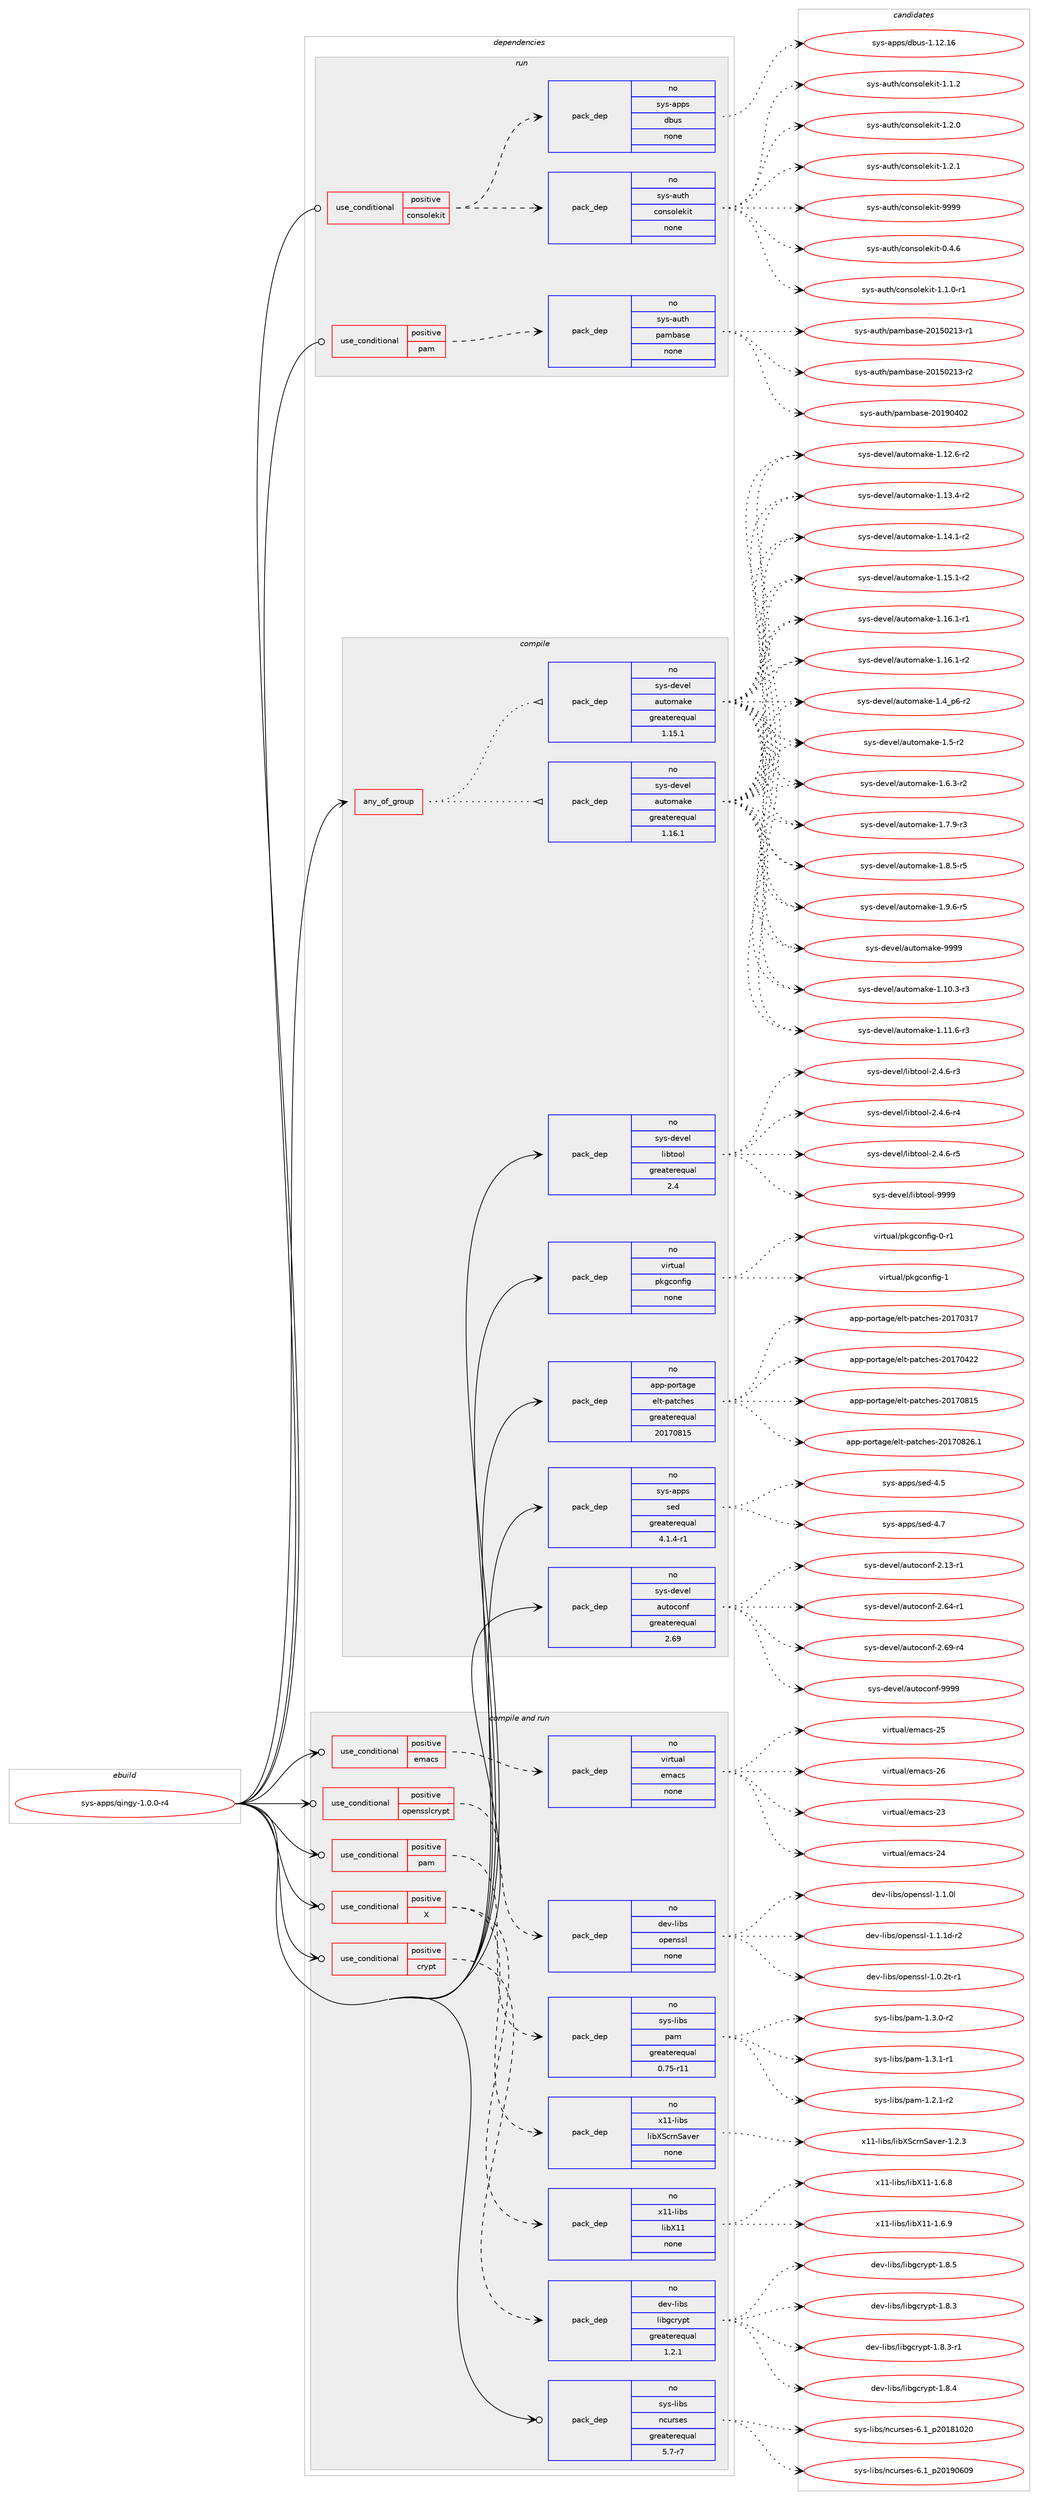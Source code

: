 digraph prolog {

# *************
# Graph options
# *************

newrank=true;
concentrate=true;
compound=true;
graph [rankdir=LR,fontname=Helvetica,fontsize=10,ranksep=1.5];#, ranksep=2.5, nodesep=0.2];
edge  [arrowhead=vee];
node  [fontname=Helvetica,fontsize=10];

# **********
# The ebuild
# **********

subgraph cluster_leftcol {
color=gray;
rank=same;
label=<<i>ebuild</i>>;
id [label="sys-apps/qingy-1.0.0-r4", color=red, width=4, href="../sys-apps/qingy-1.0.0-r4.svg"];
}

# ****************
# The dependencies
# ****************

subgraph cluster_midcol {
color=gray;
label=<<i>dependencies</i>>;
subgraph cluster_compile {
fillcolor="#eeeeee";
style=filled;
label=<<i>compile</i>>;
subgraph any14844 {
dependency877473 [label=<<TABLE BORDER="0" CELLBORDER="1" CELLSPACING="0" CELLPADDING="4"><TR><TD CELLPADDING="10">any_of_group</TD></TR></TABLE>>, shape=none, color=red];subgraph pack650704 {
dependency877474 [label=<<TABLE BORDER="0" CELLBORDER="1" CELLSPACING="0" CELLPADDING="4" WIDTH="220"><TR><TD ROWSPAN="6" CELLPADDING="30">pack_dep</TD></TR><TR><TD WIDTH="110">no</TD></TR><TR><TD>sys-devel</TD></TR><TR><TD>automake</TD></TR><TR><TD>greaterequal</TD></TR><TR><TD>1.16.1</TD></TR></TABLE>>, shape=none, color=blue];
}
dependency877473:e -> dependency877474:w [weight=20,style="dotted",arrowhead="oinv"];
subgraph pack650705 {
dependency877475 [label=<<TABLE BORDER="0" CELLBORDER="1" CELLSPACING="0" CELLPADDING="4" WIDTH="220"><TR><TD ROWSPAN="6" CELLPADDING="30">pack_dep</TD></TR><TR><TD WIDTH="110">no</TD></TR><TR><TD>sys-devel</TD></TR><TR><TD>automake</TD></TR><TR><TD>greaterequal</TD></TR><TR><TD>1.15.1</TD></TR></TABLE>>, shape=none, color=blue];
}
dependency877473:e -> dependency877475:w [weight=20,style="dotted",arrowhead="oinv"];
}
id:e -> dependency877473:w [weight=20,style="solid",arrowhead="vee"];
subgraph pack650706 {
dependency877476 [label=<<TABLE BORDER="0" CELLBORDER="1" CELLSPACING="0" CELLPADDING="4" WIDTH="220"><TR><TD ROWSPAN="6" CELLPADDING="30">pack_dep</TD></TR><TR><TD WIDTH="110">no</TD></TR><TR><TD>app-portage</TD></TR><TR><TD>elt-patches</TD></TR><TR><TD>greaterequal</TD></TR><TR><TD>20170815</TD></TR></TABLE>>, shape=none, color=blue];
}
id:e -> dependency877476:w [weight=20,style="solid",arrowhead="vee"];
subgraph pack650707 {
dependency877477 [label=<<TABLE BORDER="0" CELLBORDER="1" CELLSPACING="0" CELLPADDING="4" WIDTH="220"><TR><TD ROWSPAN="6" CELLPADDING="30">pack_dep</TD></TR><TR><TD WIDTH="110">no</TD></TR><TR><TD>sys-apps</TD></TR><TR><TD>sed</TD></TR><TR><TD>greaterequal</TD></TR><TR><TD>4.1.4-r1</TD></TR></TABLE>>, shape=none, color=blue];
}
id:e -> dependency877477:w [weight=20,style="solid",arrowhead="vee"];
subgraph pack650708 {
dependency877478 [label=<<TABLE BORDER="0" CELLBORDER="1" CELLSPACING="0" CELLPADDING="4" WIDTH="220"><TR><TD ROWSPAN="6" CELLPADDING="30">pack_dep</TD></TR><TR><TD WIDTH="110">no</TD></TR><TR><TD>sys-devel</TD></TR><TR><TD>autoconf</TD></TR><TR><TD>greaterequal</TD></TR><TR><TD>2.69</TD></TR></TABLE>>, shape=none, color=blue];
}
id:e -> dependency877478:w [weight=20,style="solid",arrowhead="vee"];
subgraph pack650709 {
dependency877479 [label=<<TABLE BORDER="0" CELLBORDER="1" CELLSPACING="0" CELLPADDING="4" WIDTH="220"><TR><TD ROWSPAN="6" CELLPADDING="30">pack_dep</TD></TR><TR><TD WIDTH="110">no</TD></TR><TR><TD>sys-devel</TD></TR><TR><TD>libtool</TD></TR><TR><TD>greaterequal</TD></TR><TR><TD>2.4</TD></TR></TABLE>>, shape=none, color=blue];
}
id:e -> dependency877479:w [weight=20,style="solid",arrowhead="vee"];
subgraph pack650710 {
dependency877480 [label=<<TABLE BORDER="0" CELLBORDER="1" CELLSPACING="0" CELLPADDING="4" WIDTH="220"><TR><TD ROWSPAN="6" CELLPADDING="30">pack_dep</TD></TR><TR><TD WIDTH="110">no</TD></TR><TR><TD>virtual</TD></TR><TR><TD>pkgconfig</TD></TR><TR><TD>none</TD></TR><TR><TD></TD></TR></TABLE>>, shape=none, color=blue];
}
id:e -> dependency877480:w [weight=20,style="solid",arrowhead="vee"];
}
subgraph cluster_compileandrun {
fillcolor="#eeeeee";
style=filled;
label=<<i>compile and run</i>>;
subgraph cond211402 {
dependency877481 [label=<<TABLE BORDER="0" CELLBORDER="1" CELLSPACING="0" CELLPADDING="4"><TR><TD ROWSPAN="3" CELLPADDING="10">use_conditional</TD></TR><TR><TD>positive</TD></TR><TR><TD>X</TD></TR></TABLE>>, shape=none, color=red];
subgraph pack650711 {
dependency877482 [label=<<TABLE BORDER="0" CELLBORDER="1" CELLSPACING="0" CELLPADDING="4" WIDTH="220"><TR><TD ROWSPAN="6" CELLPADDING="30">pack_dep</TD></TR><TR><TD WIDTH="110">no</TD></TR><TR><TD>x11-libs</TD></TR><TR><TD>libX11</TD></TR><TR><TD>none</TD></TR><TR><TD></TD></TR></TABLE>>, shape=none, color=blue];
}
dependency877481:e -> dependency877482:w [weight=20,style="dashed",arrowhead="vee"];
subgraph pack650712 {
dependency877483 [label=<<TABLE BORDER="0" CELLBORDER="1" CELLSPACING="0" CELLPADDING="4" WIDTH="220"><TR><TD ROWSPAN="6" CELLPADDING="30">pack_dep</TD></TR><TR><TD WIDTH="110">no</TD></TR><TR><TD>x11-libs</TD></TR><TR><TD>libXScrnSaver</TD></TR><TR><TD>none</TD></TR><TR><TD></TD></TR></TABLE>>, shape=none, color=blue];
}
dependency877481:e -> dependency877483:w [weight=20,style="dashed",arrowhead="vee"];
}
id:e -> dependency877481:w [weight=20,style="solid",arrowhead="odotvee"];
subgraph cond211403 {
dependency877484 [label=<<TABLE BORDER="0" CELLBORDER="1" CELLSPACING="0" CELLPADDING="4"><TR><TD ROWSPAN="3" CELLPADDING="10">use_conditional</TD></TR><TR><TD>positive</TD></TR><TR><TD>crypt</TD></TR></TABLE>>, shape=none, color=red];
subgraph pack650713 {
dependency877485 [label=<<TABLE BORDER="0" CELLBORDER="1" CELLSPACING="0" CELLPADDING="4" WIDTH="220"><TR><TD ROWSPAN="6" CELLPADDING="30">pack_dep</TD></TR><TR><TD WIDTH="110">no</TD></TR><TR><TD>dev-libs</TD></TR><TR><TD>libgcrypt</TD></TR><TR><TD>greaterequal</TD></TR><TR><TD>1.2.1</TD></TR></TABLE>>, shape=none, color=blue];
}
dependency877484:e -> dependency877485:w [weight=20,style="dashed",arrowhead="vee"];
}
id:e -> dependency877484:w [weight=20,style="solid",arrowhead="odotvee"];
subgraph cond211404 {
dependency877486 [label=<<TABLE BORDER="0" CELLBORDER="1" CELLSPACING="0" CELLPADDING="4"><TR><TD ROWSPAN="3" CELLPADDING="10">use_conditional</TD></TR><TR><TD>positive</TD></TR><TR><TD>emacs</TD></TR></TABLE>>, shape=none, color=red];
subgraph pack650714 {
dependency877487 [label=<<TABLE BORDER="0" CELLBORDER="1" CELLSPACING="0" CELLPADDING="4" WIDTH="220"><TR><TD ROWSPAN="6" CELLPADDING="30">pack_dep</TD></TR><TR><TD WIDTH="110">no</TD></TR><TR><TD>virtual</TD></TR><TR><TD>emacs</TD></TR><TR><TD>none</TD></TR><TR><TD></TD></TR></TABLE>>, shape=none, color=blue];
}
dependency877486:e -> dependency877487:w [weight=20,style="dashed",arrowhead="vee"];
}
id:e -> dependency877486:w [weight=20,style="solid",arrowhead="odotvee"];
subgraph cond211405 {
dependency877488 [label=<<TABLE BORDER="0" CELLBORDER="1" CELLSPACING="0" CELLPADDING="4"><TR><TD ROWSPAN="3" CELLPADDING="10">use_conditional</TD></TR><TR><TD>positive</TD></TR><TR><TD>opensslcrypt</TD></TR></TABLE>>, shape=none, color=red];
subgraph pack650715 {
dependency877489 [label=<<TABLE BORDER="0" CELLBORDER="1" CELLSPACING="0" CELLPADDING="4" WIDTH="220"><TR><TD ROWSPAN="6" CELLPADDING="30">pack_dep</TD></TR><TR><TD WIDTH="110">no</TD></TR><TR><TD>dev-libs</TD></TR><TR><TD>openssl</TD></TR><TR><TD>none</TD></TR><TR><TD></TD></TR></TABLE>>, shape=none, color=blue];
}
dependency877488:e -> dependency877489:w [weight=20,style="dashed",arrowhead="vee"];
}
id:e -> dependency877488:w [weight=20,style="solid",arrowhead="odotvee"];
subgraph cond211406 {
dependency877490 [label=<<TABLE BORDER="0" CELLBORDER="1" CELLSPACING="0" CELLPADDING="4"><TR><TD ROWSPAN="3" CELLPADDING="10">use_conditional</TD></TR><TR><TD>positive</TD></TR><TR><TD>pam</TD></TR></TABLE>>, shape=none, color=red];
subgraph pack650716 {
dependency877491 [label=<<TABLE BORDER="0" CELLBORDER="1" CELLSPACING="0" CELLPADDING="4" WIDTH="220"><TR><TD ROWSPAN="6" CELLPADDING="30">pack_dep</TD></TR><TR><TD WIDTH="110">no</TD></TR><TR><TD>sys-libs</TD></TR><TR><TD>pam</TD></TR><TR><TD>greaterequal</TD></TR><TR><TD>0.75-r11</TD></TR></TABLE>>, shape=none, color=blue];
}
dependency877490:e -> dependency877491:w [weight=20,style="dashed",arrowhead="vee"];
}
id:e -> dependency877490:w [weight=20,style="solid",arrowhead="odotvee"];
subgraph pack650717 {
dependency877492 [label=<<TABLE BORDER="0" CELLBORDER="1" CELLSPACING="0" CELLPADDING="4" WIDTH="220"><TR><TD ROWSPAN="6" CELLPADDING="30">pack_dep</TD></TR><TR><TD WIDTH="110">no</TD></TR><TR><TD>sys-libs</TD></TR><TR><TD>ncurses</TD></TR><TR><TD>greaterequal</TD></TR><TR><TD>5.7-r7</TD></TR></TABLE>>, shape=none, color=blue];
}
id:e -> dependency877492:w [weight=20,style="solid",arrowhead="odotvee"];
}
subgraph cluster_run {
fillcolor="#eeeeee";
style=filled;
label=<<i>run</i>>;
subgraph cond211407 {
dependency877493 [label=<<TABLE BORDER="0" CELLBORDER="1" CELLSPACING="0" CELLPADDING="4"><TR><TD ROWSPAN="3" CELLPADDING="10">use_conditional</TD></TR><TR><TD>positive</TD></TR><TR><TD>consolekit</TD></TR></TABLE>>, shape=none, color=red];
subgraph pack650718 {
dependency877494 [label=<<TABLE BORDER="0" CELLBORDER="1" CELLSPACING="0" CELLPADDING="4" WIDTH="220"><TR><TD ROWSPAN="6" CELLPADDING="30">pack_dep</TD></TR><TR><TD WIDTH="110">no</TD></TR><TR><TD>sys-auth</TD></TR><TR><TD>consolekit</TD></TR><TR><TD>none</TD></TR><TR><TD></TD></TR></TABLE>>, shape=none, color=blue];
}
dependency877493:e -> dependency877494:w [weight=20,style="dashed",arrowhead="vee"];
subgraph pack650719 {
dependency877495 [label=<<TABLE BORDER="0" CELLBORDER="1" CELLSPACING="0" CELLPADDING="4" WIDTH="220"><TR><TD ROWSPAN="6" CELLPADDING="30">pack_dep</TD></TR><TR><TD WIDTH="110">no</TD></TR><TR><TD>sys-apps</TD></TR><TR><TD>dbus</TD></TR><TR><TD>none</TD></TR><TR><TD></TD></TR></TABLE>>, shape=none, color=blue];
}
dependency877493:e -> dependency877495:w [weight=20,style="dashed",arrowhead="vee"];
}
id:e -> dependency877493:w [weight=20,style="solid",arrowhead="odot"];
subgraph cond211408 {
dependency877496 [label=<<TABLE BORDER="0" CELLBORDER="1" CELLSPACING="0" CELLPADDING="4"><TR><TD ROWSPAN="3" CELLPADDING="10">use_conditional</TD></TR><TR><TD>positive</TD></TR><TR><TD>pam</TD></TR></TABLE>>, shape=none, color=red];
subgraph pack650720 {
dependency877497 [label=<<TABLE BORDER="0" CELLBORDER="1" CELLSPACING="0" CELLPADDING="4" WIDTH="220"><TR><TD ROWSPAN="6" CELLPADDING="30">pack_dep</TD></TR><TR><TD WIDTH="110">no</TD></TR><TR><TD>sys-auth</TD></TR><TR><TD>pambase</TD></TR><TR><TD>none</TD></TR><TR><TD></TD></TR></TABLE>>, shape=none, color=blue];
}
dependency877496:e -> dependency877497:w [weight=20,style="dashed",arrowhead="vee"];
}
id:e -> dependency877496:w [weight=20,style="solid",arrowhead="odot"];
}
}

# **************
# The candidates
# **************

subgraph cluster_choices {
rank=same;
color=gray;
label=<<i>candidates</i>>;

subgraph choice650704 {
color=black;
nodesep=1;
choice11512111545100101118101108479711711611110997107101454946494846514511451 [label="sys-devel/automake-1.10.3-r3", color=red, width=4,href="../sys-devel/automake-1.10.3-r3.svg"];
choice11512111545100101118101108479711711611110997107101454946494946544511451 [label="sys-devel/automake-1.11.6-r3", color=red, width=4,href="../sys-devel/automake-1.11.6-r3.svg"];
choice11512111545100101118101108479711711611110997107101454946495046544511450 [label="sys-devel/automake-1.12.6-r2", color=red, width=4,href="../sys-devel/automake-1.12.6-r2.svg"];
choice11512111545100101118101108479711711611110997107101454946495146524511450 [label="sys-devel/automake-1.13.4-r2", color=red, width=4,href="../sys-devel/automake-1.13.4-r2.svg"];
choice11512111545100101118101108479711711611110997107101454946495246494511450 [label="sys-devel/automake-1.14.1-r2", color=red, width=4,href="../sys-devel/automake-1.14.1-r2.svg"];
choice11512111545100101118101108479711711611110997107101454946495346494511450 [label="sys-devel/automake-1.15.1-r2", color=red, width=4,href="../sys-devel/automake-1.15.1-r2.svg"];
choice11512111545100101118101108479711711611110997107101454946495446494511449 [label="sys-devel/automake-1.16.1-r1", color=red, width=4,href="../sys-devel/automake-1.16.1-r1.svg"];
choice11512111545100101118101108479711711611110997107101454946495446494511450 [label="sys-devel/automake-1.16.1-r2", color=red, width=4,href="../sys-devel/automake-1.16.1-r2.svg"];
choice115121115451001011181011084797117116111109971071014549465295112544511450 [label="sys-devel/automake-1.4_p6-r2", color=red, width=4,href="../sys-devel/automake-1.4_p6-r2.svg"];
choice11512111545100101118101108479711711611110997107101454946534511450 [label="sys-devel/automake-1.5-r2", color=red, width=4,href="../sys-devel/automake-1.5-r2.svg"];
choice115121115451001011181011084797117116111109971071014549465446514511450 [label="sys-devel/automake-1.6.3-r2", color=red, width=4,href="../sys-devel/automake-1.6.3-r2.svg"];
choice115121115451001011181011084797117116111109971071014549465546574511451 [label="sys-devel/automake-1.7.9-r3", color=red, width=4,href="../sys-devel/automake-1.7.9-r3.svg"];
choice115121115451001011181011084797117116111109971071014549465646534511453 [label="sys-devel/automake-1.8.5-r5", color=red, width=4,href="../sys-devel/automake-1.8.5-r5.svg"];
choice115121115451001011181011084797117116111109971071014549465746544511453 [label="sys-devel/automake-1.9.6-r5", color=red, width=4,href="../sys-devel/automake-1.9.6-r5.svg"];
choice115121115451001011181011084797117116111109971071014557575757 [label="sys-devel/automake-9999", color=red, width=4,href="../sys-devel/automake-9999.svg"];
dependency877474:e -> choice11512111545100101118101108479711711611110997107101454946494846514511451:w [style=dotted,weight="100"];
dependency877474:e -> choice11512111545100101118101108479711711611110997107101454946494946544511451:w [style=dotted,weight="100"];
dependency877474:e -> choice11512111545100101118101108479711711611110997107101454946495046544511450:w [style=dotted,weight="100"];
dependency877474:e -> choice11512111545100101118101108479711711611110997107101454946495146524511450:w [style=dotted,weight="100"];
dependency877474:e -> choice11512111545100101118101108479711711611110997107101454946495246494511450:w [style=dotted,weight="100"];
dependency877474:e -> choice11512111545100101118101108479711711611110997107101454946495346494511450:w [style=dotted,weight="100"];
dependency877474:e -> choice11512111545100101118101108479711711611110997107101454946495446494511449:w [style=dotted,weight="100"];
dependency877474:e -> choice11512111545100101118101108479711711611110997107101454946495446494511450:w [style=dotted,weight="100"];
dependency877474:e -> choice115121115451001011181011084797117116111109971071014549465295112544511450:w [style=dotted,weight="100"];
dependency877474:e -> choice11512111545100101118101108479711711611110997107101454946534511450:w [style=dotted,weight="100"];
dependency877474:e -> choice115121115451001011181011084797117116111109971071014549465446514511450:w [style=dotted,weight="100"];
dependency877474:e -> choice115121115451001011181011084797117116111109971071014549465546574511451:w [style=dotted,weight="100"];
dependency877474:e -> choice115121115451001011181011084797117116111109971071014549465646534511453:w [style=dotted,weight="100"];
dependency877474:e -> choice115121115451001011181011084797117116111109971071014549465746544511453:w [style=dotted,weight="100"];
dependency877474:e -> choice115121115451001011181011084797117116111109971071014557575757:w [style=dotted,weight="100"];
}
subgraph choice650705 {
color=black;
nodesep=1;
choice11512111545100101118101108479711711611110997107101454946494846514511451 [label="sys-devel/automake-1.10.3-r3", color=red, width=4,href="../sys-devel/automake-1.10.3-r3.svg"];
choice11512111545100101118101108479711711611110997107101454946494946544511451 [label="sys-devel/automake-1.11.6-r3", color=red, width=4,href="../sys-devel/automake-1.11.6-r3.svg"];
choice11512111545100101118101108479711711611110997107101454946495046544511450 [label="sys-devel/automake-1.12.6-r2", color=red, width=4,href="../sys-devel/automake-1.12.6-r2.svg"];
choice11512111545100101118101108479711711611110997107101454946495146524511450 [label="sys-devel/automake-1.13.4-r2", color=red, width=4,href="../sys-devel/automake-1.13.4-r2.svg"];
choice11512111545100101118101108479711711611110997107101454946495246494511450 [label="sys-devel/automake-1.14.1-r2", color=red, width=4,href="../sys-devel/automake-1.14.1-r2.svg"];
choice11512111545100101118101108479711711611110997107101454946495346494511450 [label="sys-devel/automake-1.15.1-r2", color=red, width=4,href="../sys-devel/automake-1.15.1-r2.svg"];
choice11512111545100101118101108479711711611110997107101454946495446494511449 [label="sys-devel/automake-1.16.1-r1", color=red, width=4,href="../sys-devel/automake-1.16.1-r1.svg"];
choice11512111545100101118101108479711711611110997107101454946495446494511450 [label="sys-devel/automake-1.16.1-r2", color=red, width=4,href="../sys-devel/automake-1.16.1-r2.svg"];
choice115121115451001011181011084797117116111109971071014549465295112544511450 [label="sys-devel/automake-1.4_p6-r2", color=red, width=4,href="../sys-devel/automake-1.4_p6-r2.svg"];
choice11512111545100101118101108479711711611110997107101454946534511450 [label="sys-devel/automake-1.5-r2", color=red, width=4,href="../sys-devel/automake-1.5-r2.svg"];
choice115121115451001011181011084797117116111109971071014549465446514511450 [label="sys-devel/automake-1.6.3-r2", color=red, width=4,href="../sys-devel/automake-1.6.3-r2.svg"];
choice115121115451001011181011084797117116111109971071014549465546574511451 [label="sys-devel/automake-1.7.9-r3", color=red, width=4,href="../sys-devel/automake-1.7.9-r3.svg"];
choice115121115451001011181011084797117116111109971071014549465646534511453 [label="sys-devel/automake-1.8.5-r5", color=red, width=4,href="../sys-devel/automake-1.8.5-r5.svg"];
choice115121115451001011181011084797117116111109971071014549465746544511453 [label="sys-devel/automake-1.9.6-r5", color=red, width=4,href="../sys-devel/automake-1.9.6-r5.svg"];
choice115121115451001011181011084797117116111109971071014557575757 [label="sys-devel/automake-9999", color=red, width=4,href="../sys-devel/automake-9999.svg"];
dependency877475:e -> choice11512111545100101118101108479711711611110997107101454946494846514511451:w [style=dotted,weight="100"];
dependency877475:e -> choice11512111545100101118101108479711711611110997107101454946494946544511451:w [style=dotted,weight="100"];
dependency877475:e -> choice11512111545100101118101108479711711611110997107101454946495046544511450:w [style=dotted,weight="100"];
dependency877475:e -> choice11512111545100101118101108479711711611110997107101454946495146524511450:w [style=dotted,weight="100"];
dependency877475:e -> choice11512111545100101118101108479711711611110997107101454946495246494511450:w [style=dotted,weight="100"];
dependency877475:e -> choice11512111545100101118101108479711711611110997107101454946495346494511450:w [style=dotted,weight="100"];
dependency877475:e -> choice11512111545100101118101108479711711611110997107101454946495446494511449:w [style=dotted,weight="100"];
dependency877475:e -> choice11512111545100101118101108479711711611110997107101454946495446494511450:w [style=dotted,weight="100"];
dependency877475:e -> choice115121115451001011181011084797117116111109971071014549465295112544511450:w [style=dotted,weight="100"];
dependency877475:e -> choice11512111545100101118101108479711711611110997107101454946534511450:w [style=dotted,weight="100"];
dependency877475:e -> choice115121115451001011181011084797117116111109971071014549465446514511450:w [style=dotted,weight="100"];
dependency877475:e -> choice115121115451001011181011084797117116111109971071014549465546574511451:w [style=dotted,weight="100"];
dependency877475:e -> choice115121115451001011181011084797117116111109971071014549465646534511453:w [style=dotted,weight="100"];
dependency877475:e -> choice115121115451001011181011084797117116111109971071014549465746544511453:w [style=dotted,weight="100"];
dependency877475:e -> choice115121115451001011181011084797117116111109971071014557575757:w [style=dotted,weight="100"];
}
subgraph choice650706 {
color=black;
nodesep=1;
choice97112112451121111141169710310147101108116451129711699104101115455048495548514955 [label="app-portage/elt-patches-20170317", color=red, width=4,href="../app-portage/elt-patches-20170317.svg"];
choice97112112451121111141169710310147101108116451129711699104101115455048495548525050 [label="app-portage/elt-patches-20170422", color=red, width=4,href="../app-portage/elt-patches-20170422.svg"];
choice97112112451121111141169710310147101108116451129711699104101115455048495548564953 [label="app-portage/elt-patches-20170815", color=red, width=4,href="../app-portage/elt-patches-20170815.svg"];
choice971121124511211111411697103101471011081164511297116991041011154550484955485650544649 [label="app-portage/elt-patches-20170826.1", color=red, width=4,href="../app-portage/elt-patches-20170826.1.svg"];
dependency877476:e -> choice97112112451121111141169710310147101108116451129711699104101115455048495548514955:w [style=dotted,weight="100"];
dependency877476:e -> choice97112112451121111141169710310147101108116451129711699104101115455048495548525050:w [style=dotted,weight="100"];
dependency877476:e -> choice97112112451121111141169710310147101108116451129711699104101115455048495548564953:w [style=dotted,weight="100"];
dependency877476:e -> choice971121124511211111411697103101471011081164511297116991041011154550484955485650544649:w [style=dotted,weight="100"];
}
subgraph choice650707 {
color=black;
nodesep=1;
choice11512111545971121121154711510110045524653 [label="sys-apps/sed-4.5", color=red, width=4,href="../sys-apps/sed-4.5.svg"];
choice11512111545971121121154711510110045524655 [label="sys-apps/sed-4.7", color=red, width=4,href="../sys-apps/sed-4.7.svg"];
dependency877477:e -> choice11512111545971121121154711510110045524653:w [style=dotted,weight="100"];
dependency877477:e -> choice11512111545971121121154711510110045524655:w [style=dotted,weight="100"];
}
subgraph choice650708 {
color=black;
nodesep=1;
choice1151211154510010111810110847971171161119911111010245504649514511449 [label="sys-devel/autoconf-2.13-r1", color=red, width=4,href="../sys-devel/autoconf-2.13-r1.svg"];
choice1151211154510010111810110847971171161119911111010245504654524511449 [label="sys-devel/autoconf-2.64-r1", color=red, width=4,href="../sys-devel/autoconf-2.64-r1.svg"];
choice1151211154510010111810110847971171161119911111010245504654574511452 [label="sys-devel/autoconf-2.69-r4", color=red, width=4,href="../sys-devel/autoconf-2.69-r4.svg"];
choice115121115451001011181011084797117116111991111101024557575757 [label="sys-devel/autoconf-9999", color=red, width=4,href="../sys-devel/autoconf-9999.svg"];
dependency877478:e -> choice1151211154510010111810110847971171161119911111010245504649514511449:w [style=dotted,weight="100"];
dependency877478:e -> choice1151211154510010111810110847971171161119911111010245504654524511449:w [style=dotted,weight="100"];
dependency877478:e -> choice1151211154510010111810110847971171161119911111010245504654574511452:w [style=dotted,weight="100"];
dependency877478:e -> choice115121115451001011181011084797117116111991111101024557575757:w [style=dotted,weight="100"];
}
subgraph choice650709 {
color=black;
nodesep=1;
choice1151211154510010111810110847108105981161111111084550465246544511451 [label="sys-devel/libtool-2.4.6-r3", color=red, width=4,href="../sys-devel/libtool-2.4.6-r3.svg"];
choice1151211154510010111810110847108105981161111111084550465246544511452 [label="sys-devel/libtool-2.4.6-r4", color=red, width=4,href="../sys-devel/libtool-2.4.6-r4.svg"];
choice1151211154510010111810110847108105981161111111084550465246544511453 [label="sys-devel/libtool-2.4.6-r5", color=red, width=4,href="../sys-devel/libtool-2.4.6-r5.svg"];
choice1151211154510010111810110847108105981161111111084557575757 [label="sys-devel/libtool-9999", color=red, width=4,href="../sys-devel/libtool-9999.svg"];
dependency877479:e -> choice1151211154510010111810110847108105981161111111084550465246544511451:w [style=dotted,weight="100"];
dependency877479:e -> choice1151211154510010111810110847108105981161111111084550465246544511452:w [style=dotted,weight="100"];
dependency877479:e -> choice1151211154510010111810110847108105981161111111084550465246544511453:w [style=dotted,weight="100"];
dependency877479:e -> choice1151211154510010111810110847108105981161111111084557575757:w [style=dotted,weight="100"];
}
subgraph choice650710 {
color=black;
nodesep=1;
choice11810511411611797108471121071039911111010210510345484511449 [label="virtual/pkgconfig-0-r1", color=red, width=4,href="../virtual/pkgconfig-0-r1.svg"];
choice1181051141161179710847112107103991111101021051034549 [label="virtual/pkgconfig-1", color=red, width=4,href="../virtual/pkgconfig-1.svg"];
dependency877480:e -> choice11810511411611797108471121071039911111010210510345484511449:w [style=dotted,weight="100"];
dependency877480:e -> choice1181051141161179710847112107103991111101021051034549:w [style=dotted,weight="100"];
}
subgraph choice650711 {
color=black;
nodesep=1;
choice120494945108105981154710810598884949454946544656 [label="x11-libs/libX11-1.6.8", color=red, width=4,href="../x11-libs/libX11-1.6.8.svg"];
choice120494945108105981154710810598884949454946544657 [label="x11-libs/libX11-1.6.9", color=red, width=4,href="../x11-libs/libX11-1.6.9.svg"];
dependency877482:e -> choice120494945108105981154710810598884949454946544656:w [style=dotted,weight="100"];
dependency877482:e -> choice120494945108105981154710810598884949454946544657:w [style=dotted,weight="100"];
}
subgraph choice650712 {
color=black;
nodesep=1;
choice1204949451081059811547108105988883991141108397118101114454946504651 [label="x11-libs/libXScrnSaver-1.2.3", color=red, width=4,href="../x11-libs/libXScrnSaver-1.2.3.svg"];
dependency877483:e -> choice1204949451081059811547108105988883991141108397118101114454946504651:w [style=dotted,weight="100"];
}
subgraph choice650713 {
color=black;
nodesep=1;
choice1001011184510810598115471081059810399114121112116454946564651 [label="dev-libs/libgcrypt-1.8.3", color=red, width=4,href="../dev-libs/libgcrypt-1.8.3.svg"];
choice10010111845108105981154710810598103991141211121164549465646514511449 [label="dev-libs/libgcrypt-1.8.3-r1", color=red, width=4,href="../dev-libs/libgcrypt-1.8.3-r1.svg"];
choice1001011184510810598115471081059810399114121112116454946564652 [label="dev-libs/libgcrypt-1.8.4", color=red, width=4,href="../dev-libs/libgcrypt-1.8.4.svg"];
choice1001011184510810598115471081059810399114121112116454946564653 [label="dev-libs/libgcrypt-1.8.5", color=red, width=4,href="../dev-libs/libgcrypt-1.8.5.svg"];
dependency877485:e -> choice1001011184510810598115471081059810399114121112116454946564651:w [style=dotted,weight="100"];
dependency877485:e -> choice10010111845108105981154710810598103991141211121164549465646514511449:w [style=dotted,weight="100"];
dependency877485:e -> choice1001011184510810598115471081059810399114121112116454946564652:w [style=dotted,weight="100"];
dependency877485:e -> choice1001011184510810598115471081059810399114121112116454946564653:w [style=dotted,weight="100"];
}
subgraph choice650714 {
color=black;
nodesep=1;
choice11810511411611797108471011099799115455051 [label="virtual/emacs-23", color=red, width=4,href="../virtual/emacs-23.svg"];
choice11810511411611797108471011099799115455052 [label="virtual/emacs-24", color=red, width=4,href="../virtual/emacs-24.svg"];
choice11810511411611797108471011099799115455053 [label="virtual/emacs-25", color=red, width=4,href="../virtual/emacs-25.svg"];
choice11810511411611797108471011099799115455054 [label="virtual/emacs-26", color=red, width=4,href="../virtual/emacs-26.svg"];
dependency877487:e -> choice11810511411611797108471011099799115455051:w [style=dotted,weight="100"];
dependency877487:e -> choice11810511411611797108471011099799115455052:w [style=dotted,weight="100"];
dependency877487:e -> choice11810511411611797108471011099799115455053:w [style=dotted,weight="100"];
dependency877487:e -> choice11810511411611797108471011099799115455054:w [style=dotted,weight="100"];
}
subgraph choice650715 {
color=black;
nodesep=1;
choice1001011184510810598115471111121011101151151084549464846501164511449 [label="dev-libs/openssl-1.0.2t-r1", color=red, width=4,href="../dev-libs/openssl-1.0.2t-r1.svg"];
choice100101118451081059811547111112101110115115108454946494648108 [label="dev-libs/openssl-1.1.0l", color=red, width=4,href="../dev-libs/openssl-1.1.0l.svg"];
choice1001011184510810598115471111121011101151151084549464946491004511450 [label="dev-libs/openssl-1.1.1d-r2", color=red, width=4,href="../dev-libs/openssl-1.1.1d-r2.svg"];
dependency877489:e -> choice1001011184510810598115471111121011101151151084549464846501164511449:w [style=dotted,weight="100"];
dependency877489:e -> choice100101118451081059811547111112101110115115108454946494648108:w [style=dotted,weight="100"];
dependency877489:e -> choice1001011184510810598115471111121011101151151084549464946491004511450:w [style=dotted,weight="100"];
}
subgraph choice650716 {
color=black;
nodesep=1;
choice115121115451081059811547112971094549465046494511450 [label="sys-libs/pam-1.2.1-r2", color=red, width=4,href="../sys-libs/pam-1.2.1-r2.svg"];
choice115121115451081059811547112971094549465146484511450 [label="sys-libs/pam-1.3.0-r2", color=red, width=4,href="../sys-libs/pam-1.3.0-r2.svg"];
choice115121115451081059811547112971094549465146494511449 [label="sys-libs/pam-1.3.1-r1", color=red, width=4,href="../sys-libs/pam-1.3.1-r1.svg"];
dependency877491:e -> choice115121115451081059811547112971094549465046494511450:w [style=dotted,weight="100"];
dependency877491:e -> choice115121115451081059811547112971094549465146484511450:w [style=dotted,weight="100"];
dependency877491:e -> choice115121115451081059811547112971094549465146494511449:w [style=dotted,weight="100"];
}
subgraph choice650717 {
color=black;
nodesep=1;
choice1151211154510810598115471109911711411510111545544649951125048495649485048 [label="sys-libs/ncurses-6.1_p20181020", color=red, width=4,href="../sys-libs/ncurses-6.1_p20181020.svg"];
choice1151211154510810598115471109911711411510111545544649951125048495748544857 [label="sys-libs/ncurses-6.1_p20190609", color=red, width=4,href="../sys-libs/ncurses-6.1_p20190609.svg"];
dependency877492:e -> choice1151211154510810598115471109911711411510111545544649951125048495649485048:w [style=dotted,weight="100"];
dependency877492:e -> choice1151211154510810598115471109911711411510111545544649951125048495748544857:w [style=dotted,weight="100"];
}
subgraph choice650718 {
color=black;
nodesep=1;
choice11512111545971171161044799111110115111108101107105116454846524654 [label="sys-auth/consolekit-0.4.6", color=red, width=4,href="../sys-auth/consolekit-0.4.6.svg"];
choice115121115459711711610447991111101151111081011071051164549464946484511449 [label="sys-auth/consolekit-1.1.0-r1", color=red, width=4,href="../sys-auth/consolekit-1.1.0-r1.svg"];
choice11512111545971171161044799111110115111108101107105116454946494650 [label="sys-auth/consolekit-1.1.2", color=red, width=4,href="../sys-auth/consolekit-1.1.2.svg"];
choice11512111545971171161044799111110115111108101107105116454946504648 [label="sys-auth/consolekit-1.2.0", color=red, width=4,href="../sys-auth/consolekit-1.2.0.svg"];
choice11512111545971171161044799111110115111108101107105116454946504649 [label="sys-auth/consolekit-1.2.1", color=red, width=4,href="../sys-auth/consolekit-1.2.1.svg"];
choice115121115459711711610447991111101151111081011071051164557575757 [label="sys-auth/consolekit-9999", color=red, width=4,href="../sys-auth/consolekit-9999.svg"];
dependency877494:e -> choice11512111545971171161044799111110115111108101107105116454846524654:w [style=dotted,weight="100"];
dependency877494:e -> choice115121115459711711610447991111101151111081011071051164549464946484511449:w [style=dotted,weight="100"];
dependency877494:e -> choice11512111545971171161044799111110115111108101107105116454946494650:w [style=dotted,weight="100"];
dependency877494:e -> choice11512111545971171161044799111110115111108101107105116454946504648:w [style=dotted,weight="100"];
dependency877494:e -> choice11512111545971171161044799111110115111108101107105116454946504649:w [style=dotted,weight="100"];
dependency877494:e -> choice115121115459711711610447991111101151111081011071051164557575757:w [style=dotted,weight="100"];
}
subgraph choice650719 {
color=black;
nodesep=1;
choice115121115459711211211547100981171154549464950464954 [label="sys-apps/dbus-1.12.16", color=red, width=4,href="../sys-apps/dbus-1.12.16.svg"];
dependency877495:e -> choice115121115459711211211547100981171154549464950464954:w [style=dotted,weight="100"];
}
subgraph choice650720 {
color=black;
nodesep=1;
choice1151211154597117116104471129710998971151014550484953485049514511449 [label="sys-auth/pambase-20150213-r1", color=red, width=4,href="../sys-auth/pambase-20150213-r1.svg"];
choice1151211154597117116104471129710998971151014550484953485049514511450 [label="sys-auth/pambase-20150213-r2", color=red, width=4,href="../sys-auth/pambase-20150213-r2.svg"];
choice115121115459711711610447112971099897115101455048495748524850 [label="sys-auth/pambase-20190402", color=red, width=4,href="../sys-auth/pambase-20190402.svg"];
dependency877497:e -> choice1151211154597117116104471129710998971151014550484953485049514511449:w [style=dotted,weight="100"];
dependency877497:e -> choice1151211154597117116104471129710998971151014550484953485049514511450:w [style=dotted,weight="100"];
dependency877497:e -> choice115121115459711711610447112971099897115101455048495748524850:w [style=dotted,weight="100"];
}
}

}
